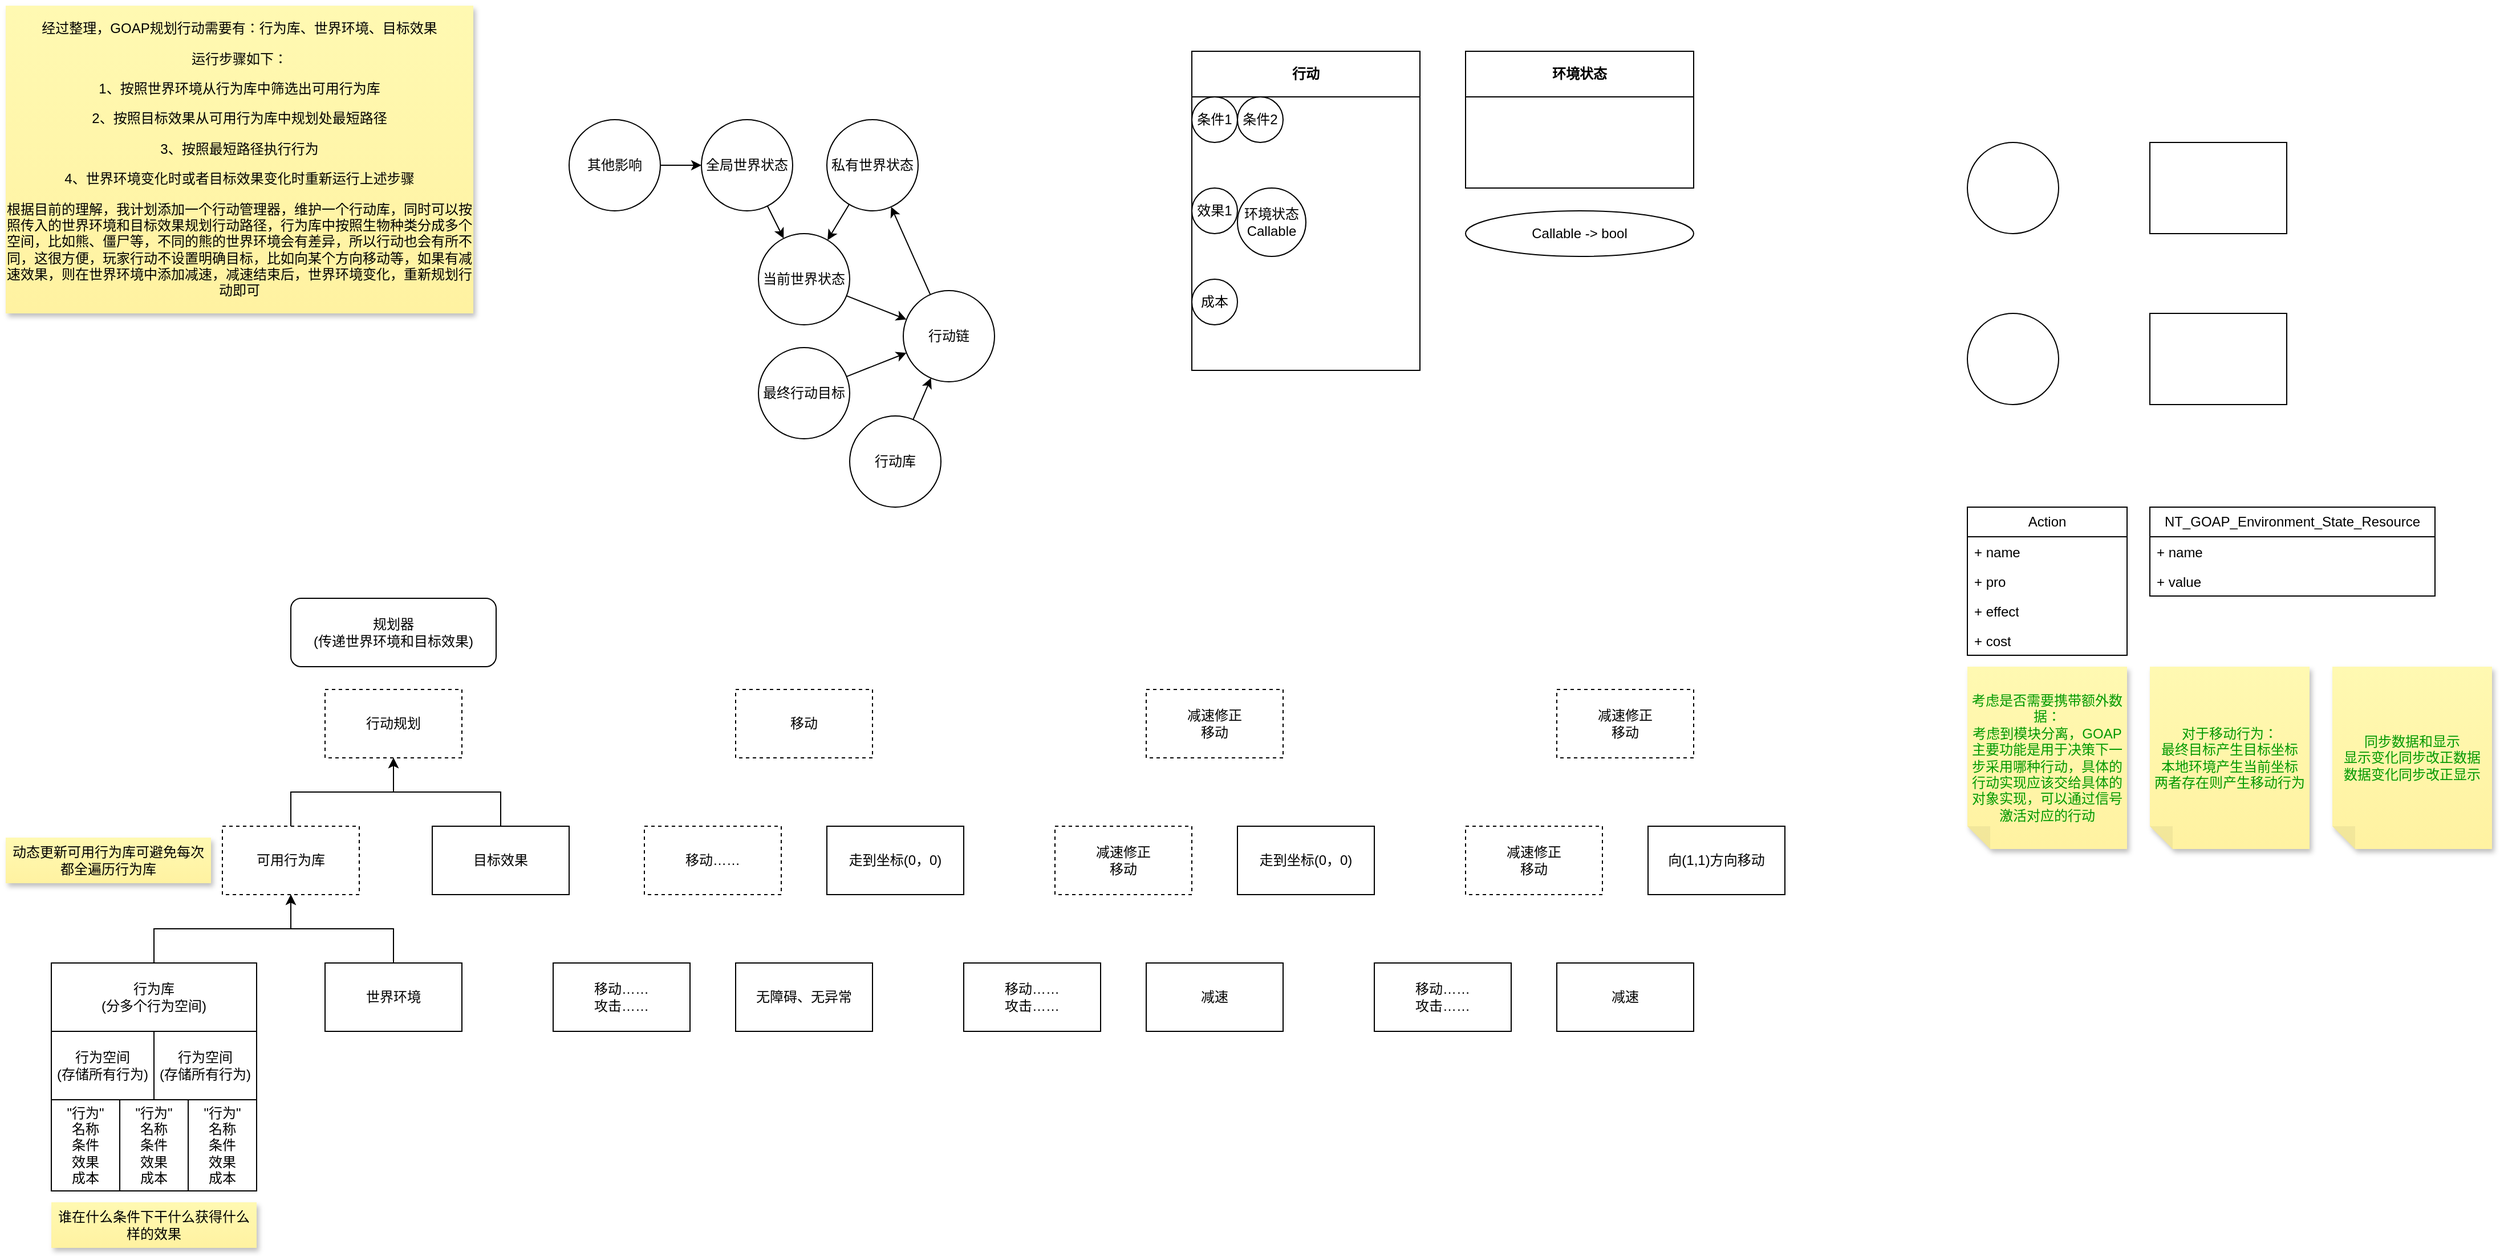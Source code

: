 <mxfile version="26.0.3">
  <diagram name="第 1 页" id="ztpbzlv1TndeiAizWeVI">
    <mxGraphModel dx="911" dy="555" grid="1" gridSize="10" guides="1" tooltips="1" connect="1" arrows="1" fold="1" page="1" pageScale="1" pageWidth="827" pageHeight="1169" math="0" shadow="0">
      <root>
        <mxCell id="0" />
        <mxCell id="1" parent="0" />
        <mxCell id="7N8fJA937FwxK6IIyWdn-8" style="edgeStyle=orthogonalEdgeStyle;rounded=0;orthogonalLoop=1;jettySize=auto;html=1;exitX=0.5;exitY=0;exitDx=0;exitDy=0;entryX=0.5;entryY=1;entryDx=0;entryDy=0;" parent="1" source="4GTQo5QM6bafJJ9mTJLX-1" target="7N8fJA937FwxK6IIyWdn-5" edge="1">
          <mxGeometry relative="1" as="geometry" />
        </mxCell>
        <mxCell id="4GTQo5QM6bafJJ9mTJLX-1" value="行为库&lt;br&gt;(分多个行为空间)" style="rounded=0;whiteSpace=wrap;html=1;" parent="1" vertex="1">
          <mxGeometry x="80" y="880" width="180" height="60" as="geometry" />
        </mxCell>
        <mxCell id="4GTQo5QM6bafJJ9mTJLX-2" value="&quot;行为&quot;&lt;br&gt;名称&lt;br&gt;条件&lt;br&gt;效果&lt;br&gt;成本" style="rounded=0;whiteSpace=wrap;html=1;" parent="1" vertex="1">
          <mxGeometry x="80" y="1000" width="60" height="80" as="geometry" />
        </mxCell>
        <mxCell id="4GTQo5QM6bafJJ9mTJLX-3" value="规划器&lt;br&gt;&lt;div&gt;(传递世界环境和目标效果)&lt;/div&gt;" style="rounded=1;whiteSpace=wrap;html=1;" parent="1" vertex="1">
          <mxGeometry x="290" y="560" width="180" height="60" as="geometry" />
        </mxCell>
        <mxCell id="4GTQo5QM6bafJJ9mTJLX-4" value="行为空间&lt;div&gt;(存储所有行为)&lt;/div&gt;" style="rounded=0;whiteSpace=wrap;html=1;" parent="1" vertex="1">
          <mxGeometry x="80" y="940" width="90" height="60" as="geometry" />
        </mxCell>
        <mxCell id="4GTQo5QM6bafJJ9mTJLX-5" value="&quot;行为&quot;&lt;br&gt;名称&lt;br&gt;条件&lt;br&gt;效果&lt;br&gt;成本" style="rounded=0;whiteSpace=wrap;html=1;" parent="1" vertex="1">
          <mxGeometry x="140" y="1000" width="60" height="80" as="geometry" />
        </mxCell>
        <mxCell id="4GTQo5QM6bafJJ9mTJLX-6" value="行为空间&lt;div&gt;(存储所有行为)&lt;/div&gt;" style="rounded=0;whiteSpace=wrap;html=1;" parent="1" vertex="1">
          <mxGeometry x="170" y="940" width="90" height="60" as="geometry" />
        </mxCell>
        <mxCell id="4GTQo5QM6bafJJ9mTJLX-7" value="&quot;行为&quot;&lt;br&gt;名称&lt;br&gt;条件&lt;br&gt;效果&lt;br&gt;成本" style="rounded=0;whiteSpace=wrap;html=1;" parent="1" vertex="1">
          <mxGeometry x="200" y="1000" width="60" height="80" as="geometry" />
        </mxCell>
        <mxCell id="7N8fJA937FwxK6IIyWdn-3" value="谁在什么条件下干什么获得什么样的效果" style="shape=note;whiteSpace=wrap;html=1;backgroundOutline=1;fontColor=#000000;darkOpacity=0.05;fillColor=#FFF9B2;strokeColor=none;fillStyle=solid;direction=west;gradientDirection=north;gradientColor=#FFF2A1;shadow=1;size=0;pointerEvents=1;" parent="1" vertex="1">
          <mxGeometry x="80" y="1090" width="180" height="40" as="geometry" />
        </mxCell>
        <mxCell id="7N8fJA937FwxK6IIyWdn-10" style="edgeStyle=orthogonalEdgeStyle;rounded=0;orthogonalLoop=1;jettySize=auto;html=1;exitX=0.5;exitY=0;exitDx=0;exitDy=0;entryX=0.5;entryY=1;entryDx=0;entryDy=0;" parent="1" source="7N8fJA937FwxK6IIyWdn-4" target="7N8fJA937FwxK6IIyWdn-5" edge="1">
          <mxGeometry relative="1" as="geometry" />
        </mxCell>
        <mxCell id="7N8fJA937FwxK6IIyWdn-4" value="世界环境" style="whiteSpace=wrap;html=1;" parent="1" vertex="1">
          <mxGeometry x="320" y="880" width="120" height="60" as="geometry" />
        </mxCell>
        <mxCell id="7N8fJA937FwxK6IIyWdn-12" style="edgeStyle=orthogonalEdgeStyle;rounded=0;orthogonalLoop=1;jettySize=auto;html=1;exitX=0.5;exitY=0;exitDx=0;exitDy=0;entryX=0.5;entryY=1;entryDx=0;entryDy=0;" parent="1" source="7N8fJA937FwxK6IIyWdn-5" target="7N8fJA937FwxK6IIyWdn-7" edge="1">
          <mxGeometry relative="1" as="geometry" />
        </mxCell>
        <mxCell id="7N8fJA937FwxK6IIyWdn-5" value="可用行为库" style="whiteSpace=wrap;html=1;dashed=1;" parent="1" vertex="1">
          <mxGeometry x="230" y="760" width="120" height="60" as="geometry" />
        </mxCell>
        <mxCell id="7N8fJA937FwxK6IIyWdn-11" style="edgeStyle=orthogonalEdgeStyle;rounded=0;orthogonalLoop=1;jettySize=auto;html=1;exitX=0.5;exitY=0;exitDx=0;exitDy=0;entryX=0.5;entryY=1;entryDx=0;entryDy=0;" parent="1" source="7N8fJA937FwxK6IIyWdn-6" target="7N8fJA937FwxK6IIyWdn-7" edge="1">
          <mxGeometry relative="1" as="geometry" />
        </mxCell>
        <mxCell id="7N8fJA937FwxK6IIyWdn-6" value="目标效果" style="whiteSpace=wrap;html=1;" parent="1" vertex="1">
          <mxGeometry x="414" y="760" width="120" height="60" as="geometry" />
        </mxCell>
        <mxCell id="7N8fJA937FwxK6IIyWdn-7" value="行动规划" style="whiteSpace=wrap;html=1;dashed=1;" parent="1" vertex="1">
          <mxGeometry x="320" y="640" width="120" height="60" as="geometry" />
        </mxCell>
        <mxCell id="7N8fJA937FwxK6IIyWdn-13" value="动态更新可用行为库可避免每次都全遍历行为库" style="shape=note;whiteSpace=wrap;html=1;backgroundOutline=1;fontColor=#000000;darkOpacity=0.05;fillColor=#FFF9B2;strokeColor=none;fillStyle=solid;direction=west;gradientDirection=north;gradientColor=#FFF2A1;shadow=1;size=0;pointerEvents=1;" parent="1" vertex="1">
          <mxGeometry x="40" y="770" width="180" height="40" as="geometry" />
        </mxCell>
        <mxCell id="7N8fJA937FwxK6IIyWdn-14" value="移动" style="whiteSpace=wrap;html=1;dashed=1;" parent="1" vertex="1">
          <mxGeometry x="680" y="640" width="120" height="60" as="geometry" />
        </mxCell>
        <mxCell id="7N8fJA937FwxK6IIyWdn-15" value="移动……" style="whiteSpace=wrap;html=1;dashed=1;" parent="1" vertex="1">
          <mxGeometry x="600" y="760" width="120" height="60" as="geometry" />
        </mxCell>
        <mxCell id="7N8fJA937FwxK6IIyWdn-16" value="走到坐标(0，0)" style="whiteSpace=wrap;html=1;" parent="1" vertex="1">
          <mxGeometry x="760" y="760" width="120" height="60" as="geometry" />
        </mxCell>
        <mxCell id="7N8fJA937FwxK6IIyWdn-17" value="无障碍、无异常" style="whiteSpace=wrap;html=1;" parent="1" vertex="1">
          <mxGeometry x="680" y="880" width="120" height="60" as="geometry" />
        </mxCell>
        <mxCell id="7N8fJA937FwxK6IIyWdn-18" value="移动……&lt;br&gt;攻击……" style="whiteSpace=wrap;html=1;" parent="1" vertex="1">
          <mxGeometry x="520" y="880" width="120" height="60" as="geometry" />
        </mxCell>
        <mxCell id="7N8fJA937FwxK6IIyWdn-19" value="减速修正&lt;br&gt;移动" style="whiteSpace=wrap;html=1;dashed=1;" parent="1" vertex="1">
          <mxGeometry x="1040" y="640" width="120" height="60" as="geometry" />
        </mxCell>
        <mxCell id="7N8fJA937FwxK6IIyWdn-20" value="减速修正&lt;br&gt;移动" style="whiteSpace=wrap;html=1;dashed=1;" parent="1" vertex="1">
          <mxGeometry x="960" y="760" width="120" height="60" as="geometry" />
        </mxCell>
        <mxCell id="7N8fJA937FwxK6IIyWdn-21" value="走到坐标(0，0)" style="whiteSpace=wrap;html=1;" parent="1" vertex="1">
          <mxGeometry x="1120" y="760" width="120" height="60" as="geometry" />
        </mxCell>
        <mxCell id="7N8fJA937FwxK6IIyWdn-22" value="减速" style="whiteSpace=wrap;html=1;" parent="1" vertex="1">
          <mxGeometry x="1040" y="880" width="120" height="60" as="geometry" />
        </mxCell>
        <mxCell id="7N8fJA937FwxK6IIyWdn-23" value="移动……&lt;br&gt;攻击……" style="whiteSpace=wrap;html=1;" parent="1" vertex="1">
          <mxGeometry x="880" y="880" width="120" height="60" as="geometry" />
        </mxCell>
        <mxCell id="7N8fJA937FwxK6IIyWdn-25" value="&lt;p data-pm-slice=&quot;1 1 []&quot;&gt;经过整理，GOAP规划行动需要有：行为库、世界环境、目标效果&lt;/p&gt;&lt;p&gt;运行步骤如下：&lt;/p&gt;&lt;p&gt;1、按照世界环境从行为库中筛选出可用行为库&lt;/p&gt;&lt;p&gt;2、按照目标效果从可用行为库中规划处最短路径&lt;/p&gt;&lt;p&gt;3、按照最短路径执行行为&lt;/p&gt;&lt;p&gt;4、世界环境变化时或者目标效果变化时重新运行上述步骤&lt;/p&gt;&lt;p&gt;根据目前的理解，我计划添加一个行动管理器，维护一个行动库，同时可以按照传入的世界环境和目标效果规划行动路径，行为库中按照生物种类分成多个空间，比如熊、僵尸等，不同的熊的世界环境会有差异，所以行动也会有所不同，这很方便，玩家行动不设置明确目标，比如向某个方向移动等，如果有减速效果，则在世界环境中添加减速，减速结束后，世界环境变化，重新规划行动即可&lt;/p&gt;" style="shape=note;whiteSpace=wrap;html=1;backgroundOutline=1;fontColor=#000000;darkOpacity=0.05;fillColor=#FFF9B2;strokeColor=none;fillStyle=solid;direction=west;gradientDirection=north;gradientColor=#FFF2A1;shadow=1;size=0;pointerEvents=1;" parent="1" vertex="1">
          <mxGeometry x="40" y="40" width="410" height="270" as="geometry" />
        </mxCell>
        <mxCell id="7N8fJA937FwxK6IIyWdn-26" value="减速修正&lt;br&gt;移动" style="whiteSpace=wrap;html=1;dashed=1;" parent="1" vertex="1">
          <mxGeometry x="1400" y="640" width="120" height="60" as="geometry" />
        </mxCell>
        <mxCell id="7N8fJA937FwxK6IIyWdn-27" value="减速修正&lt;br&gt;移动" style="whiteSpace=wrap;html=1;dashed=1;" parent="1" vertex="1">
          <mxGeometry x="1320" y="760" width="120" height="60" as="geometry" />
        </mxCell>
        <mxCell id="7N8fJA937FwxK6IIyWdn-28" value="向(1,1)方向移动" style="whiteSpace=wrap;html=1;" parent="1" vertex="1">
          <mxGeometry x="1480" y="760" width="120" height="60" as="geometry" />
        </mxCell>
        <mxCell id="7N8fJA937FwxK6IIyWdn-29" value="减速" style="whiteSpace=wrap;html=1;" parent="1" vertex="1">
          <mxGeometry x="1400" y="880" width="120" height="60" as="geometry" />
        </mxCell>
        <mxCell id="7N8fJA937FwxK6IIyWdn-30" value="移动……&lt;br&gt;攻击……" style="whiteSpace=wrap;html=1;" parent="1" vertex="1">
          <mxGeometry x="1240" y="880" width="120" height="60" as="geometry" />
        </mxCell>
        <mxCell id="7N8fJA937FwxK6IIyWdn-38" value="全局世界状态" style="ellipse;whiteSpace=wrap;html=1;" parent="1" vertex="1">
          <mxGeometry x="650" y="140" width="80" height="80" as="geometry" />
        </mxCell>
        <mxCell id="7N8fJA937FwxK6IIyWdn-39" value="私有世界状态" style="ellipse;whiteSpace=wrap;html=1;" parent="1" vertex="1">
          <mxGeometry x="760" y="140" width="80" height="80" as="geometry" />
        </mxCell>
        <mxCell id="7N8fJA937FwxK6IIyWdn-40" value="当前世界状态" style="ellipse;whiteSpace=wrap;html=1;" parent="1" vertex="1">
          <mxGeometry x="700" y="240" width="80" height="80" as="geometry" />
        </mxCell>
        <mxCell id="7N8fJA937FwxK6IIyWdn-42" value="" style="edgeStyle=none;orthogonalLoop=1;jettySize=auto;html=1;rounded=0;" parent="1" source="7N8fJA937FwxK6IIyWdn-38" target="7N8fJA937FwxK6IIyWdn-40" edge="1">
          <mxGeometry width="80" relative="1" as="geometry">
            <mxPoint x="970" y="240" as="sourcePoint" />
            <mxPoint x="1050" y="240" as="targetPoint" />
            <Array as="points" />
          </mxGeometry>
        </mxCell>
        <mxCell id="7N8fJA937FwxK6IIyWdn-43" value="" style="edgeStyle=none;orthogonalLoop=1;jettySize=auto;html=1;rounded=0;" parent="1" source="7N8fJA937FwxK6IIyWdn-39" target="7N8fJA937FwxK6IIyWdn-40" edge="1">
          <mxGeometry width="80" relative="1" as="geometry">
            <mxPoint x="890" y="230" as="sourcePoint" />
            <mxPoint x="970" y="230" as="targetPoint" />
            <Array as="points" />
          </mxGeometry>
        </mxCell>
        <mxCell id="7N8fJA937FwxK6IIyWdn-45" value="其他影响" style="ellipse;whiteSpace=wrap;html=1;" parent="1" vertex="1">
          <mxGeometry x="534" y="140" width="80" height="80" as="geometry" />
        </mxCell>
        <mxCell id="7N8fJA937FwxK6IIyWdn-46" value="" style="edgeStyle=none;orthogonalLoop=1;jettySize=auto;html=1;rounded=0;" parent="1" source="7N8fJA937FwxK6IIyWdn-45" target="7N8fJA937FwxK6IIyWdn-38" edge="1">
          <mxGeometry width="80" relative="1" as="geometry">
            <mxPoint x="650" y="80" as="sourcePoint" />
            <mxPoint x="730" y="80" as="targetPoint" />
            <Array as="points" />
          </mxGeometry>
        </mxCell>
        <mxCell id="7N8fJA937FwxK6IIyWdn-47" value="最终行动目标" style="ellipse;whiteSpace=wrap;html=1;" parent="1" vertex="1">
          <mxGeometry x="700" y="340" width="80" height="80" as="geometry" />
        </mxCell>
        <mxCell id="7N8fJA937FwxK6IIyWdn-49" value="行动链" style="ellipse;whiteSpace=wrap;html=1;" parent="1" vertex="1">
          <mxGeometry x="827" y="290" width="80" height="80" as="geometry" />
        </mxCell>
        <mxCell id="7N8fJA937FwxK6IIyWdn-50" value="" style="edgeStyle=none;orthogonalLoop=1;jettySize=auto;html=1;rounded=0;" parent="1" source="7N8fJA937FwxK6IIyWdn-40" target="7N8fJA937FwxK6IIyWdn-49" edge="1">
          <mxGeometry width="80" relative="1" as="geometry">
            <mxPoint x="910" y="240" as="sourcePoint" />
            <mxPoint x="990" y="240" as="targetPoint" />
            <Array as="points" />
          </mxGeometry>
        </mxCell>
        <mxCell id="7N8fJA937FwxK6IIyWdn-51" value="" style="edgeStyle=none;orthogonalLoop=1;jettySize=auto;html=1;rounded=0;" parent="1" source="7N8fJA937FwxK6IIyWdn-47" target="7N8fJA937FwxK6IIyWdn-49" edge="1">
          <mxGeometry width="80" relative="1" as="geometry">
            <mxPoint x="820" y="390" as="sourcePoint" />
            <mxPoint x="900" y="390" as="targetPoint" />
            <Array as="points" />
          </mxGeometry>
        </mxCell>
        <mxCell id="7N8fJA937FwxK6IIyWdn-52" value="行动库" style="ellipse;whiteSpace=wrap;html=1;" parent="1" vertex="1">
          <mxGeometry x="780" y="400" width="80" height="80" as="geometry" />
        </mxCell>
        <mxCell id="7N8fJA937FwxK6IIyWdn-53" value="" style="edgeStyle=none;orthogonalLoop=1;jettySize=auto;html=1;rounded=0;" parent="1" source="7N8fJA937FwxK6IIyWdn-52" target="7N8fJA937FwxK6IIyWdn-49" edge="1">
          <mxGeometry width="80" relative="1" as="geometry">
            <mxPoint x="960" y="390" as="sourcePoint" />
            <mxPoint x="1040" y="390" as="targetPoint" />
            <Array as="points" />
          </mxGeometry>
        </mxCell>
        <mxCell id="7N8fJA937FwxK6IIyWdn-54" value="" style="edgeStyle=none;orthogonalLoop=1;jettySize=auto;html=1;rounded=0;" parent="1" source="7N8fJA937FwxK6IIyWdn-49" target="7N8fJA937FwxK6IIyWdn-39" edge="1">
          <mxGeometry width="80" relative="1" as="geometry">
            <mxPoint x="900" y="220" as="sourcePoint" />
            <mxPoint x="980" y="220" as="targetPoint" />
            <Array as="points" />
          </mxGeometry>
        </mxCell>
        <mxCell id="OdeeGB7fIttDKXOStnM0-2" value="行动" style="swimlane;whiteSpace=wrap;html=1;startSize=40;" parent="1" vertex="1">
          <mxGeometry x="1080" y="80" width="200" height="280" as="geometry" />
        </mxCell>
        <mxCell id="OdeeGB7fIttDKXOStnM0-4" value="条件1" style="ellipse;whiteSpace=wrap;html=1;" parent="OdeeGB7fIttDKXOStnM0-2" vertex="1">
          <mxGeometry y="40" width="40" height="40" as="geometry" />
        </mxCell>
        <mxCell id="OdeeGB7fIttDKXOStnM0-5" value="效果1" style="ellipse;whiteSpace=wrap;html=1;" parent="OdeeGB7fIttDKXOStnM0-2" vertex="1">
          <mxGeometry y="120" width="40" height="40" as="geometry" />
        </mxCell>
        <mxCell id="OdeeGB7fIttDKXOStnM0-6" value="条件2" style="ellipse;whiteSpace=wrap;html=1;" parent="OdeeGB7fIttDKXOStnM0-2" vertex="1">
          <mxGeometry x="40" y="40" width="40" height="40" as="geometry" />
        </mxCell>
        <mxCell id="OdeeGB7fIttDKXOStnM0-7" value="成本" style="ellipse;whiteSpace=wrap;html=1;" parent="OdeeGB7fIttDKXOStnM0-2" vertex="1">
          <mxGeometry y="200" width="40" height="40" as="geometry" />
        </mxCell>
        <mxCell id="28Hz7f1aDfR1WRUMnI_M-3" value="环境状态&lt;br&gt;Callable" style="ellipse;whiteSpace=wrap;html=1;" parent="OdeeGB7fIttDKXOStnM0-2" vertex="1">
          <mxGeometry x="40" y="120" width="60" height="60" as="geometry" />
        </mxCell>
        <mxCell id="OdeeGB7fIttDKXOStnM0-9" value="环境状态" style="swimlane;whiteSpace=wrap;html=1;startSize=40;" parent="1" vertex="1">
          <mxGeometry x="1320" y="80" width="200" height="120" as="geometry" />
        </mxCell>
        <mxCell id="OdeeGB7fIttDKXOStnM0-12" value="Callable -&amp;gt; bool" style="ellipse;whiteSpace=wrap;html=1;" parent="1" vertex="1">
          <mxGeometry x="1320" y="220" width="200" height="40" as="geometry" />
        </mxCell>
        <mxCell id="SqAkDnnTAmCSsh7GlRVh-1" value="" style="ellipse;whiteSpace=wrap;html=1;" parent="1" vertex="1">
          <mxGeometry x="1760" y="160" width="80" height="80" as="geometry" />
        </mxCell>
        <mxCell id="SqAkDnnTAmCSsh7GlRVh-2" value="" style="rounded=0;whiteSpace=wrap;html=1;" parent="1" vertex="1">
          <mxGeometry x="1920" y="160" width="120" height="80" as="geometry" />
        </mxCell>
        <mxCell id="SqAkDnnTAmCSsh7GlRVh-3" value="" style="ellipse;whiteSpace=wrap;html=1;" parent="1" vertex="1">
          <mxGeometry x="1760" y="310" width="80" height="80" as="geometry" />
        </mxCell>
        <mxCell id="SqAkDnnTAmCSsh7GlRVh-4" value="" style="rounded=0;whiteSpace=wrap;html=1;" parent="1" vertex="1">
          <mxGeometry x="1920" y="310" width="120" height="80" as="geometry" />
        </mxCell>
        <mxCell id="svb9PYm9G0xNhQE61FWC-1" value="Action" style="swimlane;fontStyle=0;childLayout=stackLayout;horizontal=1;startSize=26;fillColor=none;horizontalStack=0;resizeParent=1;resizeParentMax=0;resizeLast=0;collapsible=1;marginBottom=0;whiteSpace=wrap;html=1;" parent="1" vertex="1">
          <mxGeometry x="1760" y="480" width="140" height="130" as="geometry">
            <mxRectangle x="1750" y="680" width="70" height="30" as="alternateBounds" />
          </mxGeometry>
        </mxCell>
        <mxCell id="svb9PYm9G0xNhQE61FWC-2" value="+ name" style="text;strokeColor=none;fillColor=none;align=left;verticalAlign=top;spacingLeft=4;spacingRight=4;overflow=hidden;rotatable=0;points=[[0,0.5],[1,0.5]];portConstraint=eastwest;whiteSpace=wrap;html=1;" parent="svb9PYm9G0xNhQE61FWC-1" vertex="1">
          <mxGeometry y="26" width="140" height="26" as="geometry" />
        </mxCell>
        <mxCell id="svb9PYm9G0xNhQE61FWC-3" value="+ pro" style="text;strokeColor=none;fillColor=none;align=left;verticalAlign=top;spacingLeft=4;spacingRight=4;overflow=hidden;rotatable=0;points=[[0,0.5],[1,0.5]];portConstraint=eastwest;whiteSpace=wrap;html=1;" parent="svb9PYm9G0xNhQE61FWC-1" vertex="1">
          <mxGeometry y="52" width="140" height="26" as="geometry" />
        </mxCell>
        <mxCell id="svb9PYm9G0xNhQE61FWC-4" value="+ effect" style="text;strokeColor=none;fillColor=none;align=left;verticalAlign=top;spacingLeft=4;spacingRight=4;overflow=hidden;rotatable=0;points=[[0,0.5],[1,0.5]];portConstraint=eastwest;whiteSpace=wrap;html=1;" parent="svb9PYm9G0xNhQE61FWC-1" vertex="1">
          <mxGeometry y="78" width="140" height="26" as="geometry" />
        </mxCell>
        <mxCell id="svb9PYm9G0xNhQE61FWC-5" value="+ cost" style="text;strokeColor=none;fillColor=none;align=left;verticalAlign=top;spacingLeft=4;spacingRight=4;overflow=hidden;rotatable=0;points=[[0,0.5],[1,0.5]];portConstraint=eastwest;whiteSpace=wrap;html=1;" parent="svb9PYm9G0xNhQE61FWC-1" vertex="1">
          <mxGeometry y="104" width="140" height="26" as="geometry" />
        </mxCell>
        <mxCell id="svb9PYm9G0xNhQE61FWC-6" value="NT_GOAP_Environment_State_Resource" style="swimlane;fontStyle=0;childLayout=stackLayout;horizontal=1;startSize=26;fillColor=none;horizontalStack=0;resizeParent=1;resizeParentMax=0;resizeLast=0;collapsible=1;marginBottom=0;whiteSpace=wrap;html=1;" parent="1" vertex="1">
          <mxGeometry x="1920" y="480" width="250" height="78" as="geometry">
            <mxRectangle x="1750" y="680" width="70" height="30" as="alternateBounds" />
          </mxGeometry>
        </mxCell>
        <mxCell id="svb9PYm9G0xNhQE61FWC-7" value="+ name" style="text;strokeColor=none;fillColor=none;align=left;verticalAlign=top;spacingLeft=4;spacingRight=4;overflow=hidden;rotatable=0;points=[[0,0.5],[1,0.5]];portConstraint=eastwest;whiteSpace=wrap;html=1;" parent="svb9PYm9G0xNhQE61FWC-6" vertex="1">
          <mxGeometry y="26" width="250" height="26" as="geometry" />
        </mxCell>
        <mxCell id="svb9PYm9G0xNhQE61FWC-8" value="+ value" style="text;strokeColor=none;fillColor=none;align=left;verticalAlign=top;spacingLeft=4;spacingRight=4;overflow=hidden;rotatable=0;points=[[0,0.5],[1,0.5]];portConstraint=eastwest;whiteSpace=wrap;html=1;" parent="svb9PYm9G0xNhQE61FWC-6" vertex="1">
          <mxGeometry y="52" width="250" height="26" as="geometry" />
        </mxCell>
        <mxCell id="LrOHb_qDLONoKuuN_F7q-1" value="考虑是否需要携带额外数据：&lt;br&gt;考虑到模块分离，GOAP主要功能是用于决策下一步采用哪种行动，具体的行动实现应该交给具体的对象实现，可以通过信号激活对应的行动" style="shape=note;whiteSpace=wrap;html=1;backgroundOutline=1;fontColor=#009900;darkOpacity=0.05;fillColor=#FFF9B2;strokeColor=none;fillStyle=solid;direction=west;gradientDirection=north;gradientColor=#FFF2A1;shadow=1;size=20;pointerEvents=1;" parent="1" vertex="1">
          <mxGeometry x="1760" y="620" width="140" height="160" as="geometry" />
        </mxCell>
        <mxCell id="LrOHb_qDLONoKuuN_F7q-2" value="对于移动行为：&lt;br&gt;最终目标产生目标坐标&lt;br&gt;本地环境产生当前坐标&lt;br&gt;两者存在则产生移动行为" style="shape=note;whiteSpace=wrap;html=1;backgroundOutline=1;fontColor=#009900;darkOpacity=0.05;fillColor=#FFF9B2;strokeColor=none;fillStyle=solid;direction=west;gradientDirection=north;gradientColor=#FFF2A1;shadow=1;size=20;pointerEvents=1;" parent="1" vertex="1">
          <mxGeometry x="1920" y="620" width="140" height="160" as="geometry" />
        </mxCell>
        <mxCell id="uitV5ZKknbXZIUc3CkKT-1" value="同步数据和显示&lt;br&gt;显示变化同步改正数据&lt;br&gt;数据变化同步改正显示" style="shape=note;whiteSpace=wrap;html=1;backgroundOutline=1;fontColor=#009900;darkOpacity=0.05;fillColor=#FFF9B2;strokeColor=none;fillStyle=solid;direction=west;gradientDirection=north;gradientColor=#FFF2A1;shadow=1;size=20;pointerEvents=1;" vertex="1" parent="1">
          <mxGeometry x="2080" y="620" width="140" height="160" as="geometry" />
        </mxCell>
      </root>
    </mxGraphModel>
  </diagram>
</mxfile>
